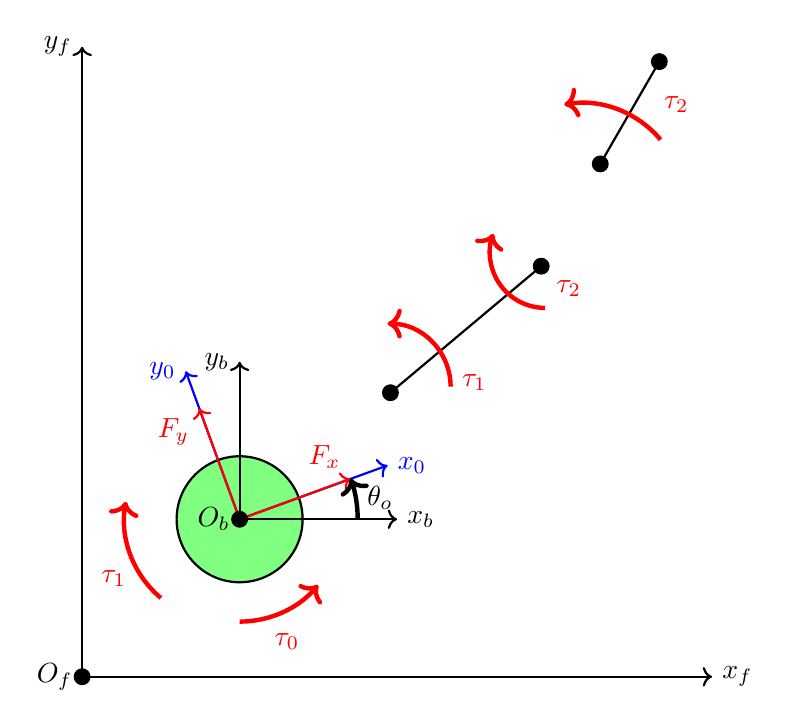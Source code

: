 \begin{tikzpicture}

  \def\lone{5} 
  \def\ltwo{3}

  \def\thetazero{20}
  \def\thetaone{20}
  \def\thetatwo{20} 

  \coordinate (O) at (0,0);
  \coordinate (Ob) at (2,2);
  \coordinate (q) at (1,1);
  \coordinate (A') at ({2+\lone/2*cos(\thetaone+\thetazero)},{2+\lone/2*sin(\thetaone+\thetazero)});
  \coordinate (Ob0) at ({-0.2+3+2*cos(\thetazero)},{3+2*sin(\thetazero)});
  \coordinate (Ob00) at ({4+2*cos(\thetazero)},{4+2*sin(\thetazero)});
  \coordinate (Ob01) at ({-0.2+3+2*cos(\thetazero)},{-0.2+3+2*sin(\thetazero)});
  \coordinate (Ob02) at ({4+2*cos(\thetazero)},{4+2*sin(\thetazero)});
  \coordinate (A) at ({2+\lone*cos(\thetaone+\thetazero)},{2+\lone*sin(\thetaone+\thetazero)});
  \coordinate (C) at ({2+2*\lone*cos(\thetaone+\thetazero)},{2+2*\lone*sin(\thetaone+\thetazero)});
  \coordinate (C0) at ({1.6+1.5*\lone*cos(\thetaone+\thetazero)},{2+1.5*\lone*sin(\thetaone+\thetazero)});
  \coordinate (C01) at ({1.5+1.5*\lone*cos(\thetaone+\thetazero)},{2.2+1.5*\lone*sin(\thetaone+\thetazero)});
  \coordinate (B') at ({2+\lone*cos(\thetaone+\thetazero) + \ltwo/2*cos(\thetaone + \thetatwo+\thetazero)}, 
                      {2+\lone*sin(\thetaone+\thetazero) + \ltwo/2*sin(\thetaone + \thetatwo+\thetazero)});
  \coordinate (B) at ({2+\lone*cos(\thetaone+\thetazero) + \ltwo*cos(\thetaone + \thetatwo+\thetazero)}, 
                      {2+\lone*sin(\thetaone+\thetazero) + \ltwo*sin(\thetaone + \thetatwo+\thetazero)});
  \coordinate (B0) at ({3+1.5*\lone*cos(\thetaone+\thetazero) + 1.5*\ltwo*cos(\thetaone + \thetatwo+\thetazero)}, 
                      {3+1.5*\lone*sin(\thetaone+\thetazero) + 1.5*\ltwo*sin(\thetaone + \thetatwo+\thetazero)});

  \draw[thick,fill=green!50] (2,2) circle (0.8);

  \draw[thick, black] (A') -- (A);
  \draw[thick, black] (B') -- (B);

  \draw[thick,black,->] (O) -- (0,8) node[anchor=east]{$y_f$};
  \draw[thick,black,->] (O) -- (8,0) node[anchor=west]{$x_f$};

  \draw[thick,black,->] (Ob) -- (2,4) node[anchor=east]{$y_b$};
  \draw[thick,black,->] (Ob) -- (4,2) node[anchor=west]{$x_b$};

  \draw[thick,blue,->] (Ob) -- ({2-2*sin(\thetazero)},{2+2*cos(\thetazero)}) node[anchor=east]{$y_0$};
  \draw[thick,blue,->] (Ob) -- ({2+2*cos(\thetazero)},{2+2*sin(\thetazero)}) node[anchor=west]{$x_0$};

  \draw[thick,red,->] (Ob) -- ({2-1.5*sin(\thetazero)},{2+1.5*cos(\thetazero)}) node[anchor=north east]{$F_y$};
  \draw[thick,red,->] (Ob) -- ({2+1.5*cos(\thetazero)},{2+1.5*sin(\thetazero)}) node[anchor=south east]{$F_x$};
  

  \draw[ultra thick,->,red] (2,0.7) arc [start angle=-90, end angle=-40, x radius=1.3, y radius=1.3] node[anchor=south west] at (2.3,0.2) {$\tau_0$};
  \draw[ultra thick,->,red] (q) arc [start angle=-130, end angle=-190, x radius=1.3, y radius=1.3] node[anchor=south west] at (0.1,1) {$\tau_1$};
  \draw[ultra thick,->] (3.5,2) arc [start angle=0, end angle=\thetaone, x radius=1.5, y radius=1.5];
  \draw[ultra thick,->,red] (Ob0) arc [start angle=0, end angle={\thetaone+\thetazero+50}, x radius=0.8, y radius=0.8] node[anchor=south west] at (Ob01) {$\tau_1$};
  \draw[ultra thick,->,red] (Ob00) arc [start angle=-90, end angle=-200, x radius=0.7, y radius=0.7] node[anchor=south west] at (Ob02) {$\tau_2$};
  \draw[ultra thick,->, red] (C0) arc [start angle=\thetaone+20, end angle={\thetatwo+\thetaone+60}, x radius=1.3, y radius=1.3] node[anchor=south west] at (C01) {$\tau_2$};

  \filldraw[fill=black] (O) circle (0.1);
  \filldraw[fill=black] (Ob) circle (0.1);
  \filldraw[fill=black] (A') circle (0.1);
  \filldraw[fill=black] (A) circle (0.1);
  \filldraw[fill=black] (B) circle (0.1);
  \filldraw[fill=black] (B') circle (0.1);

  \node[anchor=east] at (O) {$O_f$};
  \node[anchor=east] at (Ob) {$O_b$};
  \node[anchor=south west] at (3.5,2) {$\theta_o$};

\end{tikzpicture}